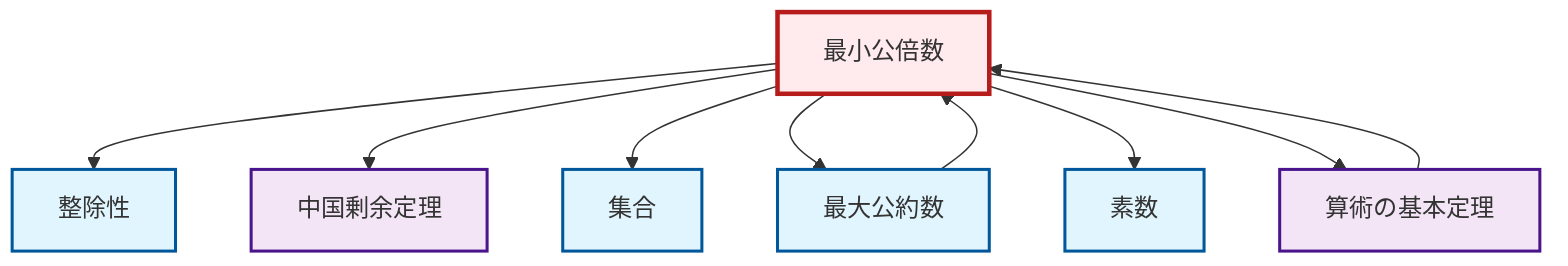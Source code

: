 graph TD
    classDef definition fill:#e1f5fe,stroke:#01579b,stroke-width:2px
    classDef theorem fill:#f3e5f5,stroke:#4a148c,stroke-width:2px
    classDef axiom fill:#fff3e0,stroke:#e65100,stroke-width:2px
    classDef example fill:#e8f5e9,stroke:#1b5e20,stroke-width:2px
    classDef current fill:#ffebee,stroke:#b71c1c,stroke-width:3px
    def-prime["素数"]:::definition
    def-lcm["最小公倍数"]:::definition
    def-set["集合"]:::definition
    thm-fundamental-arithmetic["算術の基本定理"]:::theorem
    def-divisibility["整除性"]:::definition
    thm-chinese-remainder["中国剰余定理"]:::theorem
    def-gcd["最大公約数"]:::definition
    def-gcd --> def-lcm
    def-lcm --> def-divisibility
    def-lcm --> thm-chinese-remainder
    def-lcm --> def-set
    def-lcm --> def-gcd
    def-lcm --> def-prime
    def-lcm --> thm-fundamental-arithmetic
    thm-fundamental-arithmetic --> def-lcm
    class def-lcm current